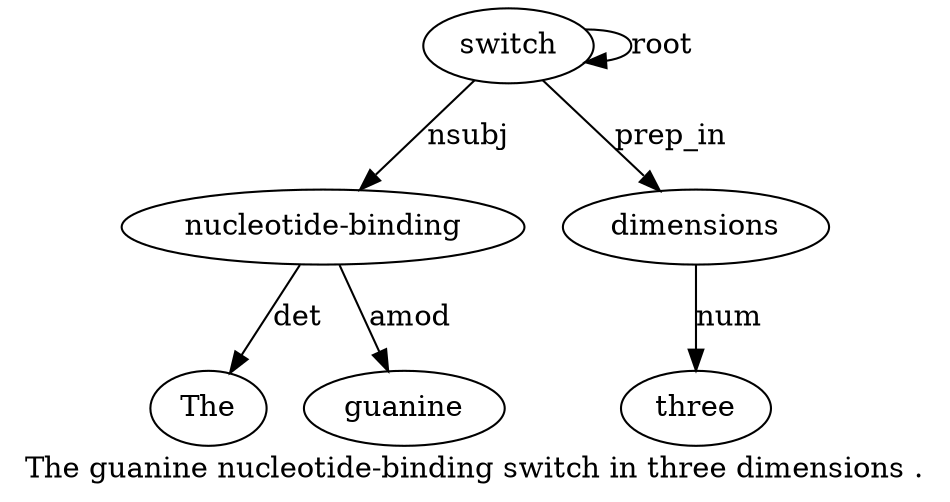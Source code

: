 digraph "The guanine nucleotide-binding switch in three dimensions ." {
label="The guanine nucleotide-binding switch in three dimensions .";
"nucleotide-binding3" [style=filled, fillcolor=white, label="nucleotide-binding"];
The1 [style=filled, fillcolor=white, label=The];
"nucleotide-binding3" -> The1  [label=det];
guanine2 [style=filled, fillcolor=white, label=guanine];
"nucleotide-binding3" -> guanine2  [label=amod];
switch4 [style=filled, fillcolor=white, label=switch];
switch4 -> "nucleotide-binding3"  [label=nsubj];
switch4 -> switch4  [label=root];
dimensions7 [style=filled, fillcolor=white, label=dimensions];
three6 [style=filled, fillcolor=white, label=three];
dimensions7 -> three6  [label=num];
switch4 -> dimensions7  [label=prep_in];
}
